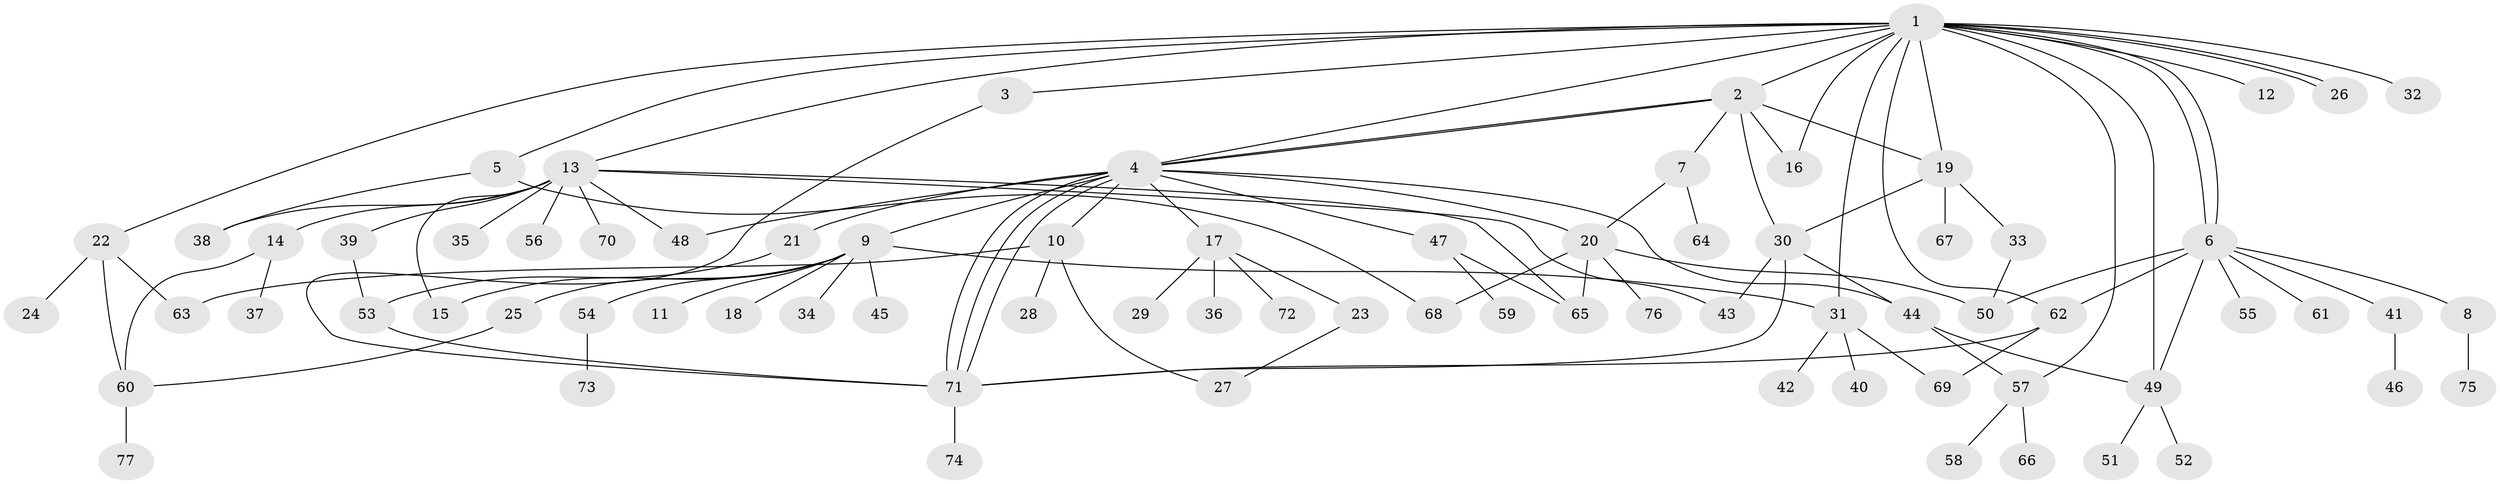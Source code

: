 // coarse degree distribution, {1: 0.40425531914893614, 8: 0.02127659574468085, 2: 0.10638297872340426, 5: 0.0851063829787234, 13: 0.02127659574468085, 3: 0.14893617021276595, 11: 0.0425531914893617, 4: 0.1276595744680851, 7: 0.02127659574468085, 6: 0.02127659574468085}
// Generated by graph-tools (version 1.1) at 2025/36/03/04/25 23:36:55]
// undirected, 77 vertices, 111 edges
graph export_dot {
  node [color=gray90,style=filled];
  1;
  2;
  3;
  4;
  5;
  6;
  7;
  8;
  9;
  10;
  11;
  12;
  13;
  14;
  15;
  16;
  17;
  18;
  19;
  20;
  21;
  22;
  23;
  24;
  25;
  26;
  27;
  28;
  29;
  30;
  31;
  32;
  33;
  34;
  35;
  36;
  37;
  38;
  39;
  40;
  41;
  42;
  43;
  44;
  45;
  46;
  47;
  48;
  49;
  50;
  51;
  52;
  53;
  54;
  55;
  56;
  57;
  58;
  59;
  60;
  61;
  62;
  63;
  64;
  65;
  66;
  67;
  68;
  69;
  70;
  71;
  72;
  73;
  74;
  75;
  76;
  77;
  1 -- 2;
  1 -- 3;
  1 -- 4;
  1 -- 5;
  1 -- 6;
  1 -- 6;
  1 -- 12;
  1 -- 13;
  1 -- 16;
  1 -- 19;
  1 -- 22;
  1 -- 26;
  1 -- 26;
  1 -- 31;
  1 -- 32;
  1 -- 49;
  1 -- 57;
  1 -- 62;
  2 -- 4;
  2 -- 4;
  2 -- 7;
  2 -- 16;
  2 -- 19;
  2 -- 30;
  3 -- 71;
  4 -- 9;
  4 -- 10;
  4 -- 17;
  4 -- 20;
  4 -- 21;
  4 -- 44;
  4 -- 47;
  4 -- 48;
  4 -- 71;
  4 -- 71;
  4 -- 71;
  5 -- 38;
  5 -- 68;
  6 -- 8;
  6 -- 41;
  6 -- 49;
  6 -- 50;
  6 -- 55;
  6 -- 61;
  6 -- 62;
  7 -- 20;
  7 -- 64;
  8 -- 75;
  9 -- 11;
  9 -- 15;
  9 -- 18;
  9 -- 25;
  9 -- 31;
  9 -- 34;
  9 -- 45;
  9 -- 54;
  10 -- 27;
  10 -- 28;
  10 -- 63;
  13 -- 14;
  13 -- 15;
  13 -- 35;
  13 -- 38;
  13 -- 39;
  13 -- 43;
  13 -- 48;
  13 -- 56;
  13 -- 65;
  13 -- 70;
  14 -- 37;
  14 -- 60;
  17 -- 23;
  17 -- 29;
  17 -- 36;
  17 -- 72;
  19 -- 30;
  19 -- 33;
  19 -- 67;
  20 -- 50;
  20 -- 65;
  20 -- 68;
  20 -- 76;
  21 -- 53;
  22 -- 24;
  22 -- 60;
  22 -- 63;
  23 -- 27;
  25 -- 60;
  30 -- 43;
  30 -- 44;
  30 -- 71;
  31 -- 40;
  31 -- 42;
  31 -- 69;
  33 -- 50;
  39 -- 53;
  41 -- 46;
  44 -- 49;
  44 -- 57;
  47 -- 59;
  47 -- 65;
  49 -- 51;
  49 -- 52;
  53 -- 71;
  54 -- 73;
  57 -- 58;
  57 -- 66;
  60 -- 77;
  62 -- 69;
  62 -- 71;
  71 -- 74;
}
